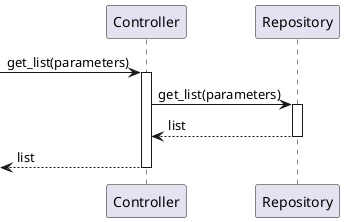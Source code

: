@startuml 

participant "Controller" as ctrl 
participant "Repository" as repo 

-> ctrl: get_list(parameters)
activate ctrl 

ctrl -> repo:get_list(parameters)

activate repo 
repo --> ctrl: list
deactivate 

<-- ctrl: list
deactivate

@enduml